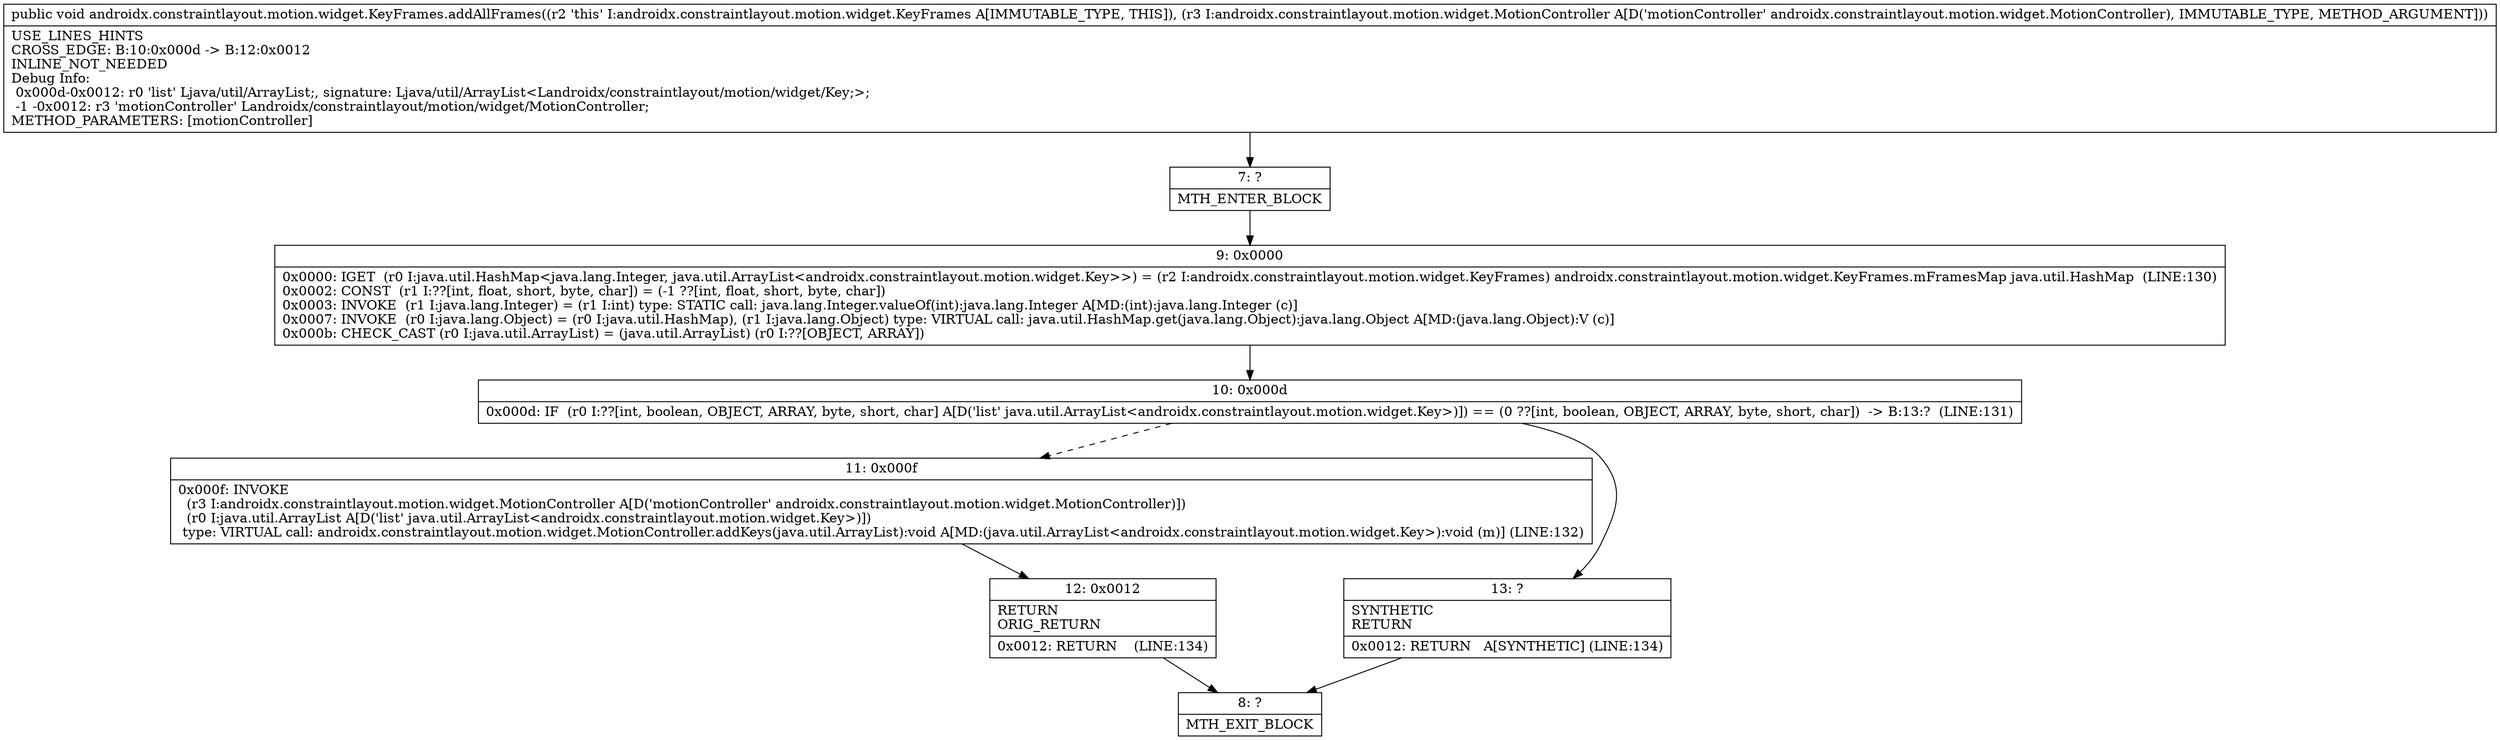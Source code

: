 digraph "CFG forandroidx.constraintlayout.motion.widget.KeyFrames.addAllFrames(Landroidx\/constraintlayout\/motion\/widget\/MotionController;)V" {
Node_7 [shape=record,label="{7\:\ ?|MTH_ENTER_BLOCK\l}"];
Node_9 [shape=record,label="{9\:\ 0x0000|0x0000: IGET  (r0 I:java.util.HashMap\<java.lang.Integer, java.util.ArrayList\<androidx.constraintlayout.motion.widget.Key\>\>) = (r2 I:androidx.constraintlayout.motion.widget.KeyFrames) androidx.constraintlayout.motion.widget.KeyFrames.mFramesMap java.util.HashMap  (LINE:130)\l0x0002: CONST  (r1 I:??[int, float, short, byte, char]) = (\-1 ??[int, float, short, byte, char]) \l0x0003: INVOKE  (r1 I:java.lang.Integer) = (r1 I:int) type: STATIC call: java.lang.Integer.valueOf(int):java.lang.Integer A[MD:(int):java.lang.Integer (c)]\l0x0007: INVOKE  (r0 I:java.lang.Object) = (r0 I:java.util.HashMap), (r1 I:java.lang.Object) type: VIRTUAL call: java.util.HashMap.get(java.lang.Object):java.lang.Object A[MD:(java.lang.Object):V (c)]\l0x000b: CHECK_CAST (r0 I:java.util.ArrayList) = (java.util.ArrayList) (r0 I:??[OBJECT, ARRAY]) \l}"];
Node_10 [shape=record,label="{10\:\ 0x000d|0x000d: IF  (r0 I:??[int, boolean, OBJECT, ARRAY, byte, short, char] A[D('list' java.util.ArrayList\<androidx.constraintlayout.motion.widget.Key\>)]) == (0 ??[int, boolean, OBJECT, ARRAY, byte, short, char])  \-\> B:13:?  (LINE:131)\l}"];
Node_11 [shape=record,label="{11\:\ 0x000f|0x000f: INVOKE  \l  (r3 I:androidx.constraintlayout.motion.widget.MotionController A[D('motionController' androidx.constraintlayout.motion.widget.MotionController)])\l  (r0 I:java.util.ArrayList A[D('list' java.util.ArrayList\<androidx.constraintlayout.motion.widget.Key\>)])\l type: VIRTUAL call: androidx.constraintlayout.motion.widget.MotionController.addKeys(java.util.ArrayList):void A[MD:(java.util.ArrayList\<androidx.constraintlayout.motion.widget.Key\>):void (m)] (LINE:132)\l}"];
Node_12 [shape=record,label="{12\:\ 0x0012|RETURN\lORIG_RETURN\l|0x0012: RETURN    (LINE:134)\l}"];
Node_8 [shape=record,label="{8\:\ ?|MTH_EXIT_BLOCK\l}"];
Node_13 [shape=record,label="{13\:\ ?|SYNTHETIC\lRETURN\l|0x0012: RETURN   A[SYNTHETIC] (LINE:134)\l}"];
MethodNode[shape=record,label="{public void androidx.constraintlayout.motion.widget.KeyFrames.addAllFrames((r2 'this' I:androidx.constraintlayout.motion.widget.KeyFrames A[IMMUTABLE_TYPE, THIS]), (r3 I:androidx.constraintlayout.motion.widget.MotionController A[D('motionController' androidx.constraintlayout.motion.widget.MotionController), IMMUTABLE_TYPE, METHOD_ARGUMENT]))  | USE_LINES_HINTS\lCROSS_EDGE: B:10:0x000d \-\> B:12:0x0012\lINLINE_NOT_NEEDED\lDebug Info:\l  0x000d\-0x0012: r0 'list' Ljava\/util\/ArrayList;, signature: Ljava\/util\/ArrayList\<Landroidx\/constraintlayout\/motion\/widget\/Key;\>;\l  \-1 \-0x0012: r3 'motionController' Landroidx\/constraintlayout\/motion\/widget\/MotionController;\lMETHOD_PARAMETERS: [motionController]\l}"];
MethodNode -> Node_7;Node_7 -> Node_9;
Node_9 -> Node_10;
Node_10 -> Node_11[style=dashed];
Node_10 -> Node_13;
Node_11 -> Node_12;
Node_12 -> Node_8;
Node_13 -> Node_8;
}

